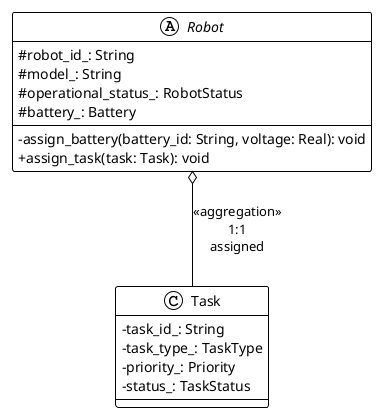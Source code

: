 @startuml WarehouseRobotClassDiagram
!theme plain
skinparam monochrome true
skinparam classAttributeIconSize 0
skinparam backgroundColor white
skinparam classBackgroundColor white
skinparam classBorderColor black
skinparam arrowColor black
' Core Abstract Base Class
abstract class Robot {
    # robot_id_: String
    # model_: String
    # operational_status_: RobotStatus
    # battery_: Battery
    - assign_battery(battery_id: String, voltage: Real): void
    + assign_task(task: Task): void
}

class Task {
    - task_id_: String
    - task_type_: TaskType
    - priority_: Priority
    - status_: TaskStatus
}

' ==========================================
' AGGREGATION RELATIONSHIPS (HAS-A)
' Weak ownership - child can exist independently
' ==========================================
Robot o-- Task : <<aggregation>>\n1:1\nassigned


@enduml